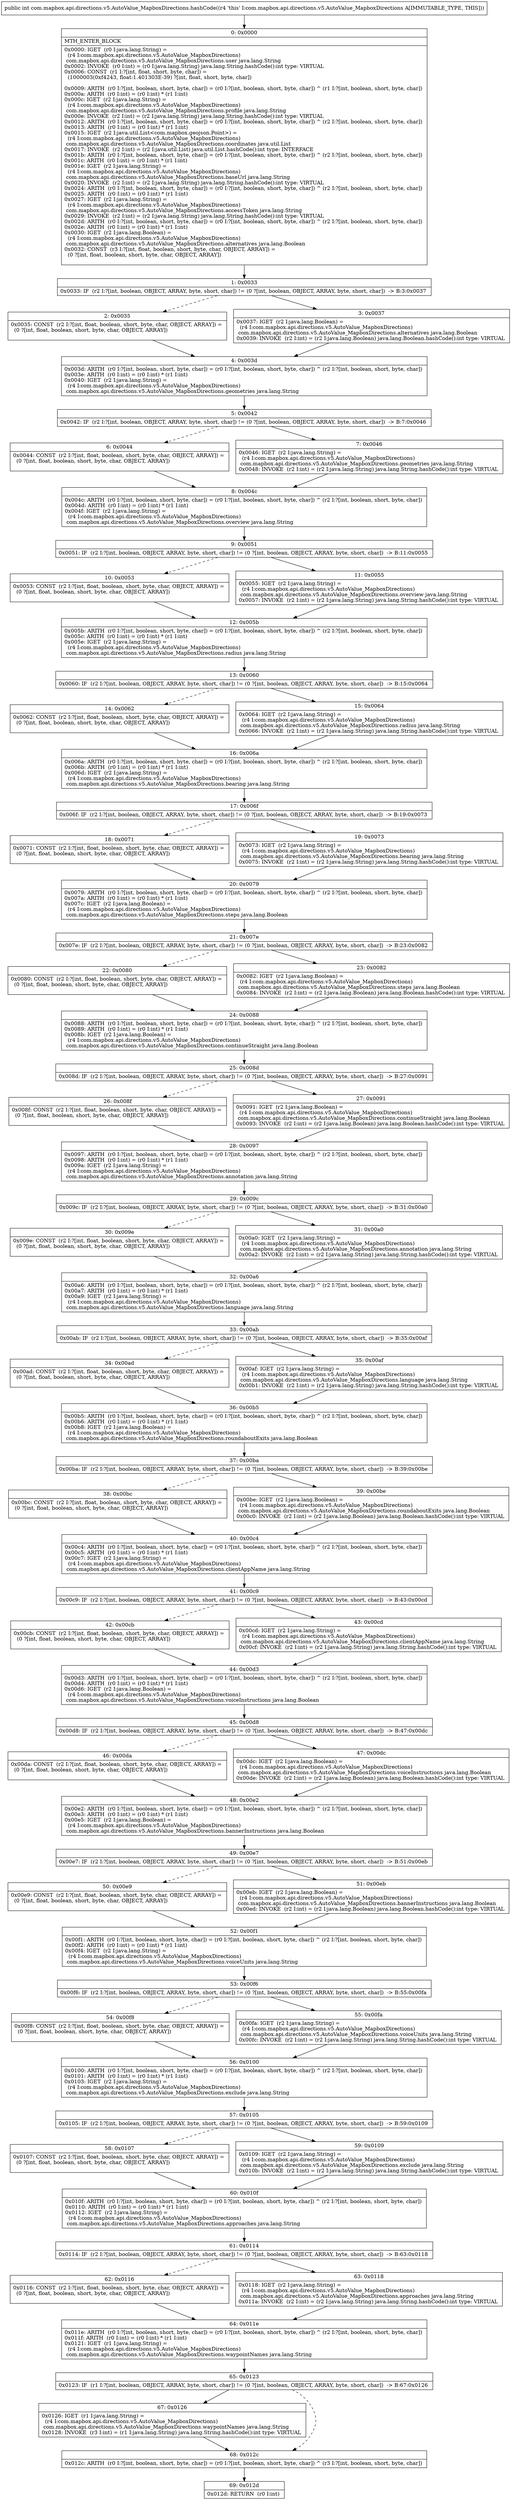 digraph "CFG forcom.mapbox.api.directions.v5.AutoValue_MapboxDirections.hashCode()I" {
Node_0 [shape=record,label="{0\:\ 0x0000|MTH_ENTER_BLOCK\l|0x0000: IGET  (r0 I:java.lang.String) = \l  (r4 I:com.mapbox.api.directions.v5.AutoValue_MapboxDirections)\l com.mapbox.api.directions.v5.AutoValue_MapboxDirections.user java.lang.String \l0x0002: INVOKE  (r0 I:int) = (r0 I:java.lang.String) java.lang.String.hashCode():int type: VIRTUAL \l0x0006: CONST  (r1 I:?[int, float, short, byte, char]) = \l  (1000003(0xf4243, float:1.401303E\-39) ?[int, float, short, byte, char])\l \l0x0009: ARITH  (r0 I:?[int, boolean, short, byte, char]) = (r0 I:?[int, boolean, short, byte, char]) ^ (r1 I:?[int, boolean, short, byte, char]) \l0x000a: ARITH  (r0 I:int) = (r0 I:int) * (r1 I:int) \l0x000c: IGET  (r2 I:java.lang.String) = \l  (r4 I:com.mapbox.api.directions.v5.AutoValue_MapboxDirections)\l com.mapbox.api.directions.v5.AutoValue_MapboxDirections.profile java.lang.String \l0x000e: INVOKE  (r2 I:int) = (r2 I:java.lang.String) java.lang.String.hashCode():int type: VIRTUAL \l0x0012: ARITH  (r0 I:?[int, boolean, short, byte, char]) = (r0 I:?[int, boolean, short, byte, char]) ^ (r2 I:?[int, boolean, short, byte, char]) \l0x0013: ARITH  (r0 I:int) = (r0 I:int) * (r1 I:int) \l0x0015: IGET  (r2 I:java.util.List\<com.mapbox.geojson.Point\>) = \l  (r4 I:com.mapbox.api.directions.v5.AutoValue_MapboxDirections)\l com.mapbox.api.directions.v5.AutoValue_MapboxDirections.coordinates java.util.List \l0x0017: INVOKE  (r2 I:int) = (r2 I:java.util.List) java.util.List.hashCode():int type: INTERFACE \l0x001b: ARITH  (r0 I:?[int, boolean, short, byte, char]) = (r0 I:?[int, boolean, short, byte, char]) ^ (r2 I:?[int, boolean, short, byte, char]) \l0x001c: ARITH  (r0 I:int) = (r0 I:int) * (r1 I:int) \l0x001e: IGET  (r2 I:java.lang.String) = \l  (r4 I:com.mapbox.api.directions.v5.AutoValue_MapboxDirections)\l com.mapbox.api.directions.v5.AutoValue_MapboxDirections.baseUrl java.lang.String \l0x0020: INVOKE  (r2 I:int) = (r2 I:java.lang.String) java.lang.String.hashCode():int type: VIRTUAL \l0x0024: ARITH  (r0 I:?[int, boolean, short, byte, char]) = (r0 I:?[int, boolean, short, byte, char]) ^ (r2 I:?[int, boolean, short, byte, char]) \l0x0025: ARITH  (r0 I:int) = (r0 I:int) * (r1 I:int) \l0x0027: IGET  (r2 I:java.lang.String) = \l  (r4 I:com.mapbox.api.directions.v5.AutoValue_MapboxDirections)\l com.mapbox.api.directions.v5.AutoValue_MapboxDirections.accessToken java.lang.String \l0x0029: INVOKE  (r2 I:int) = (r2 I:java.lang.String) java.lang.String.hashCode():int type: VIRTUAL \l0x002d: ARITH  (r0 I:?[int, boolean, short, byte, char]) = (r0 I:?[int, boolean, short, byte, char]) ^ (r2 I:?[int, boolean, short, byte, char]) \l0x002e: ARITH  (r0 I:int) = (r0 I:int) * (r1 I:int) \l0x0030: IGET  (r2 I:java.lang.Boolean) = \l  (r4 I:com.mapbox.api.directions.v5.AutoValue_MapboxDirections)\l com.mapbox.api.directions.v5.AutoValue_MapboxDirections.alternatives java.lang.Boolean \l0x0032: CONST  (r3 I:?[int, float, boolean, short, byte, char, OBJECT, ARRAY]) = \l  (0 ?[int, float, boolean, short, byte, char, OBJECT, ARRAY])\l \l}"];
Node_1 [shape=record,label="{1\:\ 0x0033|0x0033: IF  (r2 I:?[int, boolean, OBJECT, ARRAY, byte, short, char]) != (0 ?[int, boolean, OBJECT, ARRAY, byte, short, char])  \-\> B:3:0x0037 \l}"];
Node_2 [shape=record,label="{2\:\ 0x0035|0x0035: CONST  (r2 I:?[int, float, boolean, short, byte, char, OBJECT, ARRAY]) = \l  (0 ?[int, float, boolean, short, byte, char, OBJECT, ARRAY])\l \l}"];
Node_3 [shape=record,label="{3\:\ 0x0037|0x0037: IGET  (r2 I:java.lang.Boolean) = \l  (r4 I:com.mapbox.api.directions.v5.AutoValue_MapboxDirections)\l com.mapbox.api.directions.v5.AutoValue_MapboxDirections.alternatives java.lang.Boolean \l0x0039: INVOKE  (r2 I:int) = (r2 I:java.lang.Boolean) java.lang.Boolean.hashCode():int type: VIRTUAL \l}"];
Node_4 [shape=record,label="{4\:\ 0x003d|0x003d: ARITH  (r0 I:?[int, boolean, short, byte, char]) = (r0 I:?[int, boolean, short, byte, char]) ^ (r2 I:?[int, boolean, short, byte, char]) \l0x003e: ARITH  (r0 I:int) = (r0 I:int) * (r1 I:int) \l0x0040: IGET  (r2 I:java.lang.String) = \l  (r4 I:com.mapbox.api.directions.v5.AutoValue_MapboxDirections)\l com.mapbox.api.directions.v5.AutoValue_MapboxDirections.geometries java.lang.String \l}"];
Node_5 [shape=record,label="{5\:\ 0x0042|0x0042: IF  (r2 I:?[int, boolean, OBJECT, ARRAY, byte, short, char]) != (0 ?[int, boolean, OBJECT, ARRAY, byte, short, char])  \-\> B:7:0x0046 \l}"];
Node_6 [shape=record,label="{6\:\ 0x0044|0x0044: CONST  (r2 I:?[int, float, boolean, short, byte, char, OBJECT, ARRAY]) = \l  (0 ?[int, float, boolean, short, byte, char, OBJECT, ARRAY])\l \l}"];
Node_7 [shape=record,label="{7\:\ 0x0046|0x0046: IGET  (r2 I:java.lang.String) = \l  (r4 I:com.mapbox.api.directions.v5.AutoValue_MapboxDirections)\l com.mapbox.api.directions.v5.AutoValue_MapboxDirections.geometries java.lang.String \l0x0048: INVOKE  (r2 I:int) = (r2 I:java.lang.String) java.lang.String.hashCode():int type: VIRTUAL \l}"];
Node_8 [shape=record,label="{8\:\ 0x004c|0x004c: ARITH  (r0 I:?[int, boolean, short, byte, char]) = (r0 I:?[int, boolean, short, byte, char]) ^ (r2 I:?[int, boolean, short, byte, char]) \l0x004d: ARITH  (r0 I:int) = (r0 I:int) * (r1 I:int) \l0x004f: IGET  (r2 I:java.lang.String) = \l  (r4 I:com.mapbox.api.directions.v5.AutoValue_MapboxDirections)\l com.mapbox.api.directions.v5.AutoValue_MapboxDirections.overview java.lang.String \l}"];
Node_9 [shape=record,label="{9\:\ 0x0051|0x0051: IF  (r2 I:?[int, boolean, OBJECT, ARRAY, byte, short, char]) != (0 ?[int, boolean, OBJECT, ARRAY, byte, short, char])  \-\> B:11:0x0055 \l}"];
Node_10 [shape=record,label="{10\:\ 0x0053|0x0053: CONST  (r2 I:?[int, float, boolean, short, byte, char, OBJECT, ARRAY]) = \l  (0 ?[int, float, boolean, short, byte, char, OBJECT, ARRAY])\l \l}"];
Node_11 [shape=record,label="{11\:\ 0x0055|0x0055: IGET  (r2 I:java.lang.String) = \l  (r4 I:com.mapbox.api.directions.v5.AutoValue_MapboxDirections)\l com.mapbox.api.directions.v5.AutoValue_MapboxDirections.overview java.lang.String \l0x0057: INVOKE  (r2 I:int) = (r2 I:java.lang.String) java.lang.String.hashCode():int type: VIRTUAL \l}"];
Node_12 [shape=record,label="{12\:\ 0x005b|0x005b: ARITH  (r0 I:?[int, boolean, short, byte, char]) = (r0 I:?[int, boolean, short, byte, char]) ^ (r2 I:?[int, boolean, short, byte, char]) \l0x005c: ARITH  (r0 I:int) = (r0 I:int) * (r1 I:int) \l0x005e: IGET  (r2 I:java.lang.String) = \l  (r4 I:com.mapbox.api.directions.v5.AutoValue_MapboxDirections)\l com.mapbox.api.directions.v5.AutoValue_MapboxDirections.radius java.lang.String \l}"];
Node_13 [shape=record,label="{13\:\ 0x0060|0x0060: IF  (r2 I:?[int, boolean, OBJECT, ARRAY, byte, short, char]) != (0 ?[int, boolean, OBJECT, ARRAY, byte, short, char])  \-\> B:15:0x0064 \l}"];
Node_14 [shape=record,label="{14\:\ 0x0062|0x0062: CONST  (r2 I:?[int, float, boolean, short, byte, char, OBJECT, ARRAY]) = \l  (0 ?[int, float, boolean, short, byte, char, OBJECT, ARRAY])\l \l}"];
Node_15 [shape=record,label="{15\:\ 0x0064|0x0064: IGET  (r2 I:java.lang.String) = \l  (r4 I:com.mapbox.api.directions.v5.AutoValue_MapboxDirections)\l com.mapbox.api.directions.v5.AutoValue_MapboxDirections.radius java.lang.String \l0x0066: INVOKE  (r2 I:int) = (r2 I:java.lang.String) java.lang.String.hashCode():int type: VIRTUAL \l}"];
Node_16 [shape=record,label="{16\:\ 0x006a|0x006a: ARITH  (r0 I:?[int, boolean, short, byte, char]) = (r0 I:?[int, boolean, short, byte, char]) ^ (r2 I:?[int, boolean, short, byte, char]) \l0x006b: ARITH  (r0 I:int) = (r0 I:int) * (r1 I:int) \l0x006d: IGET  (r2 I:java.lang.String) = \l  (r4 I:com.mapbox.api.directions.v5.AutoValue_MapboxDirections)\l com.mapbox.api.directions.v5.AutoValue_MapboxDirections.bearing java.lang.String \l}"];
Node_17 [shape=record,label="{17\:\ 0x006f|0x006f: IF  (r2 I:?[int, boolean, OBJECT, ARRAY, byte, short, char]) != (0 ?[int, boolean, OBJECT, ARRAY, byte, short, char])  \-\> B:19:0x0073 \l}"];
Node_18 [shape=record,label="{18\:\ 0x0071|0x0071: CONST  (r2 I:?[int, float, boolean, short, byte, char, OBJECT, ARRAY]) = \l  (0 ?[int, float, boolean, short, byte, char, OBJECT, ARRAY])\l \l}"];
Node_19 [shape=record,label="{19\:\ 0x0073|0x0073: IGET  (r2 I:java.lang.String) = \l  (r4 I:com.mapbox.api.directions.v5.AutoValue_MapboxDirections)\l com.mapbox.api.directions.v5.AutoValue_MapboxDirections.bearing java.lang.String \l0x0075: INVOKE  (r2 I:int) = (r2 I:java.lang.String) java.lang.String.hashCode():int type: VIRTUAL \l}"];
Node_20 [shape=record,label="{20\:\ 0x0079|0x0079: ARITH  (r0 I:?[int, boolean, short, byte, char]) = (r0 I:?[int, boolean, short, byte, char]) ^ (r2 I:?[int, boolean, short, byte, char]) \l0x007a: ARITH  (r0 I:int) = (r0 I:int) * (r1 I:int) \l0x007c: IGET  (r2 I:java.lang.Boolean) = \l  (r4 I:com.mapbox.api.directions.v5.AutoValue_MapboxDirections)\l com.mapbox.api.directions.v5.AutoValue_MapboxDirections.steps java.lang.Boolean \l}"];
Node_21 [shape=record,label="{21\:\ 0x007e|0x007e: IF  (r2 I:?[int, boolean, OBJECT, ARRAY, byte, short, char]) != (0 ?[int, boolean, OBJECT, ARRAY, byte, short, char])  \-\> B:23:0x0082 \l}"];
Node_22 [shape=record,label="{22\:\ 0x0080|0x0080: CONST  (r2 I:?[int, float, boolean, short, byte, char, OBJECT, ARRAY]) = \l  (0 ?[int, float, boolean, short, byte, char, OBJECT, ARRAY])\l \l}"];
Node_23 [shape=record,label="{23\:\ 0x0082|0x0082: IGET  (r2 I:java.lang.Boolean) = \l  (r4 I:com.mapbox.api.directions.v5.AutoValue_MapboxDirections)\l com.mapbox.api.directions.v5.AutoValue_MapboxDirections.steps java.lang.Boolean \l0x0084: INVOKE  (r2 I:int) = (r2 I:java.lang.Boolean) java.lang.Boolean.hashCode():int type: VIRTUAL \l}"];
Node_24 [shape=record,label="{24\:\ 0x0088|0x0088: ARITH  (r0 I:?[int, boolean, short, byte, char]) = (r0 I:?[int, boolean, short, byte, char]) ^ (r2 I:?[int, boolean, short, byte, char]) \l0x0089: ARITH  (r0 I:int) = (r0 I:int) * (r1 I:int) \l0x008b: IGET  (r2 I:java.lang.Boolean) = \l  (r4 I:com.mapbox.api.directions.v5.AutoValue_MapboxDirections)\l com.mapbox.api.directions.v5.AutoValue_MapboxDirections.continueStraight java.lang.Boolean \l}"];
Node_25 [shape=record,label="{25\:\ 0x008d|0x008d: IF  (r2 I:?[int, boolean, OBJECT, ARRAY, byte, short, char]) != (0 ?[int, boolean, OBJECT, ARRAY, byte, short, char])  \-\> B:27:0x0091 \l}"];
Node_26 [shape=record,label="{26\:\ 0x008f|0x008f: CONST  (r2 I:?[int, float, boolean, short, byte, char, OBJECT, ARRAY]) = \l  (0 ?[int, float, boolean, short, byte, char, OBJECT, ARRAY])\l \l}"];
Node_27 [shape=record,label="{27\:\ 0x0091|0x0091: IGET  (r2 I:java.lang.Boolean) = \l  (r4 I:com.mapbox.api.directions.v5.AutoValue_MapboxDirections)\l com.mapbox.api.directions.v5.AutoValue_MapboxDirections.continueStraight java.lang.Boolean \l0x0093: INVOKE  (r2 I:int) = (r2 I:java.lang.Boolean) java.lang.Boolean.hashCode():int type: VIRTUAL \l}"];
Node_28 [shape=record,label="{28\:\ 0x0097|0x0097: ARITH  (r0 I:?[int, boolean, short, byte, char]) = (r0 I:?[int, boolean, short, byte, char]) ^ (r2 I:?[int, boolean, short, byte, char]) \l0x0098: ARITH  (r0 I:int) = (r0 I:int) * (r1 I:int) \l0x009a: IGET  (r2 I:java.lang.String) = \l  (r4 I:com.mapbox.api.directions.v5.AutoValue_MapboxDirections)\l com.mapbox.api.directions.v5.AutoValue_MapboxDirections.annotation java.lang.String \l}"];
Node_29 [shape=record,label="{29\:\ 0x009c|0x009c: IF  (r2 I:?[int, boolean, OBJECT, ARRAY, byte, short, char]) != (0 ?[int, boolean, OBJECT, ARRAY, byte, short, char])  \-\> B:31:0x00a0 \l}"];
Node_30 [shape=record,label="{30\:\ 0x009e|0x009e: CONST  (r2 I:?[int, float, boolean, short, byte, char, OBJECT, ARRAY]) = \l  (0 ?[int, float, boolean, short, byte, char, OBJECT, ARRAY])\l \l}"];
Node_31 [shape=record,label="{31\:\ 0x00a0|0x00a0: IGET  (r2 I:java.lang.String) = \l  (r4 I:com.mapbox.api.directions.v5.AutoValue_MapboxDirections)\l com.mapbox.api.directions.v5.AutoValue_MapboxDirections.annotation java.lang.String \l0x00a2: INVOKE  (r2 I:int) = (r2 I:java.lang.String) java.lang.String.hashCode():int type: VIRTUAL \l}"];
Node_32 [shape=record,label="{32\:\ 0x00a6|0x00a6: ARITH  (r0 I:?[int, boolean, short, byte, char]) = (r0 I:?[int, boolean, short, byte, char]) ^ (r2 I:?[int, boolean, short, byte, char]) \l0x00a7: ARITH  (r0 I:int) = (r0 I:int) * (r1 I:int) \l0x00a9: IGET  (r2 I:java.lang.String) = \l  (r4 I:com.mapbox.api.directions.v5.AutoValue_MapboxDirections)\l com.mapbox.api.directions.v5.AutoValue_MapboxDirections.language java.lang.String \l}"];
Node_33 [shape=record,label="{33\:\ 0x00ab|0x00ab: IF  (r2 I:?[int, boolean, OBJECT, ARRAY, byte, short, char]) != (0 ?[int, boolean, OBJECT, ARRAY, byte, short, char])  \-\> B:35:0x00af \l}"];
Node_34 [shape=record,label="{34\:\ 0x00ad|0x00ad: CONST  (r2 I:?[int, float, boolean, short, byte, char, OBJECT, ARRAY]) = \l  (0 ?[int, float, boolean, short, byte, char, OBJECT, ARRAY])\l \l}"];
Node_35 [shape=record,label="{35\:\ 0x00af|0x00af: IGET  (r2 I:java.lang.String) = \l  (r4 I:com.mapbox.api.directions.v5.AutoValue_MapboxDirections)\l com.mapbox.api.directions.v5.AutoValue_MapboxDirections.language java.lang.String \l0x00b1: INVOKE  (r2 I:int) = (r2 I:java.lang.String) java.lang.String.hashCode():int type: VIRTUAL \l}"];
Node_36 [shape=record,label="{36\:\ 0x00b5|0x00b5: ARITH  (r0 I:?[int, boolean, short, byte, char]) = (r0 I:?[int, boolean, short, byte, char]) ^ (r2 I:?[int, boolean, short, byte, char]) \l0x00b6: ARITH  (r0 I:int) = (r0 I:int) * (r1 I:int) \l0x00b8: IGET  (r2 I:java.lang.Boolean) = \l  (r4 I:com.mapbox.api.directions.v5.AutoValue_MapboxDirections)\l com.mapbox.api.directions.v5.AutoValue_MapboxDirections.roundaboutExits java.lang.Boolean \l}"];
Node_37 [shape=record,label="{37\:\ 0x00ba|0x00ba: IF  (r2 I:?[int, boolean, OBJECT, ARRAY, byte, short, char]) != (0 ?[int, boolean, OBJECT, ARRAY, byte, short, char])  \-\> B:39:0x00be \l}"];
Node_38 [shape=record,label="{38\:\ 0x00bc|0x00bc: CONST  (r2 I:?[int, float, boolean, short, byte, char, OBJECT, ARRAY]) = \l  (0 ?[int, float, boolean, short, byte, char, OBJECT, ARRAY])\l \l}"];
Node_39 [shape=record,label="{39\:\ 0x00be|0x00be: IGET  (r2 I:java.lang.Boolean) = \l  (r4 I:com.mapbox.api.directions.v5.AutoValue_MapboxDirections)\l com.mapbox.api.directions.v5.AutoValue_MapboxDirections.roundaboutExits java.lang.Boolean \l0x00c0: INVOKE  (r2 I:int) = (r2 I:java.lang.Boolean) java.lang.Boolean.hashCode():int type: VIRTUAL \l}"];
Node_40 [shape=record,label="{40\:\ 0x00c4|0x00c4: ARITH  (r0 I:?[int, boolean, short, byte, char]) = (r0 I:?[int, boolean, short, byte, char]) ^ (r2 I:?[int, boolean, short, byte, char]) \l0x00c5: ARITH  (r0 I:int) = (r0 I:int) * (r1 I:int) \l0x00c7: IGET  (r2 I:java.lang.String) = \l  (r4 I:com.mapbox.api.directions.v5.AutoValue_MapboxDirections)\l com.mapbox.api.directions.v5.AutoValue_MapboxDirections.clientAppName java.lang.String \l}"];
Node_41 [shape=record,label="{41\:\ 0x00c9|0x00c9: IF  (r2 I:?[int, boolean, OBJECT, ARRAY, byte, short, char]) != (0 ?[int, boolean, OBJECT, ARRAY, byte, short, char])  \-\> B:43:0x00cd \l}"];
Node_42 [shape=record,label="{42\:\ 0x00cb|0x00cb: CONST  (r2 I:?[int, float, boolean, short, byte, char, OBJECT, ARRAY]) = \l  (0 ?[int, float, boolean, short, byte, char, OBJECT, ARRAY])\l \l}"];
Node_43 [shape=record,label="{43\:\ 0x00cd|0x00cd: IGET  (r2 I:java.lang.String) = \l  (r4 I:com.mapbox.api.directions.v5.AutoValue_MapboxDirections)\l com.mapbox.api.directions.v5.AutoValue_MapboxDirections.clientAppName java.lang.String \l0x00cf: INVOKE  (r2 I:int) = (r2 I:java.lang.String) java.lang.String.hashCode():int type: VIRTUAL \l}"];
Node_44 [shape=record,label="{44\:\ 0x00d3|0x00d3: ARITH  (r0 I:?[int, boolean, short, byte, char]) = (r0 I:?[int, boolean, short, byte, char]) ^ (r2 I:?[int, boolean, short, byte, char]) \l0x00d4: ARITH  (r0 I:int) = (r0 I:int) * (r1 I:int) \l0x00d6: IGET  (r2 I:java.lang.Boolean) = \l  (r4 I:com.mapbox.api.directions.v5.AutoValue_MapboxDirections)\l com.mapbox.api.directions.v5.AutoValue_MapboxDirections.voiceInstructions java.lang.Boolean \l}"];
Node_45 [shape=record,label="{45\:\ 0x00d8|0x00d8: IF  (r2 I:?[int, boolean, OBJECT, ARRAY, byte, short, char]) != (0 ?[int, boolean, OBJECT, ARRAY, byte, short, char])  \-\> B:47:0x00dc \l}"];
Node_46 [shape=record,label="{46\:\ 0x00da|0x00da: CONST  (r2 I:?[int, float, boolean, short, byte, char, OBJECT, ARRAY]) = \l  (0 ?[int, float, boolean, short, byte, char, OBJECT, ARRAY])\l \l}"];
Node_47 [shape=record,label="{47\:\ 0x00dc|0x00dc: IGET  (r2 I:java.lang.Boolean) = \l  (r4 I:com.mapbox.api.directions.v5.AutoValue_MapboxDirections)\l com.mapbox.api.directions.v5.AutoValue_MapboxDirections.voiceInstructions java.lang.Boolean \l0x00de: INVOKE  (r2 I:int) = (r2 I:java.lang.Boolean) java.lang.Boolean.hashCode():int type: VIRTUAL \l}"];
Node_48 [shape=record,label="{48\:\ 0x00e2|0x00e2: ARITH  (r0 I:?[int, boolean, short, byte, char]) = (r0 I:?[int, boolean, short, byte, char]) ^ (r2 I:?[int, boolean, short, byte, char]) \l0x00e3: ARITH  (r0 I:int) = (r0 I:int) * (r1 I:int) \l0x00e5: IGET  (r2 I:java.lang.Boolean) = \l  (r4 I:com.mapbox.api.directions.v5.AutoValue_MapboxDirections)\l com.mapbox.api.directions.v5.AutoValue_MapboxDirections.bannerInstructions java.lang.Boolean \l}"];
Node_49 [shape=record,label="{49\:\ 0x00e7|0x00e7: IF  (r2 I:?[int, boolean, OBJECT, ARRAY, byte, short, char]) != (0 ?[int, boolean, OBJECT, ARRAY, byte, short, char])  \-\> B:51:0x00eb \l}"];
Node_50 [shape=record,label="{50\:\ 0x00e9|0x00e9: CONST  (r2 I:?[int, float, boolean, short, byte, char, OBJECT, ARRAY]) = \l  (0 ?[int, float, boolean, short, byte, char, OBJECT, ARRAY])\l \l}"];
Node_51 [shape=record,label="{51\:\ 0x00eb|0x00eb: IGET  (r2 I:java.lang.Boolean) = \l  (r4 I:com.mapbox.api.directions.v5.AutoValue_MapboxDirections)\l com.mapbox.api.directions.v5.AutoValue_MapboxDirections.bannerInstructions java.lang.Boolean \l0x00ed: INVOKE  (r2 I:int) = (r2 I:java.lang.Boolean) java.lang.Boolean.hashCode():int type: VIRTUAL \l}"];
Node_52 [shape=record,label="{52\:\ 0x00f1|0x00f1: ARITH  (r0 I:?[int, boolean, short, byte, char]) = (r0 I:?[int, boolean, short, byte, char]) ^ (r2 I:?[int, boolean, short, byte, char]) \l0x00f2: ARITH  (r0 I:int) = (r0 I:int) * (r1 I:int) \l0x00f4: IGET  (r2 I:java.lang.String) = \l  (r4 I:com.mapbox.api.directions.v5.AutoValue_MapboxDirections)\l com.mapbox.api.directions.v5.AutoValue_MapboxDirections.voiceUnits java.lang.String \l}"];
Node_53 [shape=record,label="{53\:\ 0x00f6|0x00f6: IF  (r2 I:?[int, boolean, OBJECT, ARRAY, byte, short, char]) != (0 ?[int, boolean, OBJECT, ARRAY, byte, short, char])  \-\> B:55:0x00fa \l}"];
Node_54 [shape=record,label="{54\:\ 0x00f8|0x00f8: CONST  (r2 I:?[int, float, boolean, short, byte, char, OBJECT, ARRAY]) = \l  (0 ?[int, float, boolean, short, byte, char, OBJECT, ARRAY])\l \l}"];
Node_55 [shape=record,label="{55\:\ 0x00fa|0x00fa: IGET  (r2 I:java.lang.String) = \l  (r4 I:com.mapbox.api.directions.v5.AutoValue_MapboxDirections)\l com.mapbox.api.directions.v5.AutoValue_MapboxDirections.voiceUnits java.lang.String \l0x00fc: INVOKE  (r2 I:int) = (r2 I:java.lang.String) java.lang.String.hashCode():int type: VIRTUAL \l}"];
Node_56 [shape=record,label="{56\:\ 0x0100|0x0100: ARITH  (r0 I:?[int, boolean, short, byte, char]) = (r0 I:?[int, boolean, short, byte, char]) ^ (r2 I:?[int, boolean, short, byte, char]) \l0x0101: ARITH  (r0 I:int) = (r0 I:int) * (r1 I:int) \l0x0103: IGET  (r2 I:java.lang.String) = \l  (r4 I:com.mapbox.api.directions.v5.AutoValue_MapboxDirections)\l com.mapbox.api.directions.v5.AutoValue_MapboxDirections.exclude java.lang.String \l}"];
Node_57 [shape=record,label="{57\:\ 0x0105|0x0105: IF  (r2 I:?[int, boolean, OBJECT, ARRAY, byte, short, char]) != (0 ?[int, boolean, OBJECT, ARRAY, byte, short, char])  \-\> B:59:0x0109 \l}"];
Node_58 [shape=record,label="{58\:\ 0x0107|0x0107: CONST  (r2 I:?[int, float, boolean, short, byte, char, OBJECT, ARRAY]) = \l  (0 ?[int, float, boolean, short, byte, char, OBJECT, ARRAY])\l \l}"];
Node_59 [shape=record,label="{59\:\ 0x0109|0x0109: IGET  (r2 I:java.lang.String) = \l  (r4 I:com.mapbox.api.directions.v5.AutoValue_MapboxDirections)\l com.mapbox.api.directions.v5.AutoValue_MapboxDirections.exclude java.lang.String \l0x010b: INVOKE  (r2 I:int) = (r2 I:java.lang.String) java.lang.String.hashCode():int type: VIRTUAL \l}"];
Node_60 [shape=record,label="{60\:\ 0x010f|0x010f: ARITH  (r0 I:?[int, boolean, short, byte, char]) = (r0 I:?[int, boolean, short, byte, char]) ^ (r2 I:?[int, boolean, short, byte, char]) \l0x0110: ARITH  (r0 I:int) = (r0 I:int) * (r1 I:int) \l0x0112: IGET  (r2 I:java.lang.String) = \l  (r4 I:com.mapbox.api.directions.v5.AutoValue_MapboxDirections)\l com.mapbox.api.directions.v5.AutoValue_MapboxDirections.approaches java.lang.String \l}"];
Node_61 [shape=record,label="{61\:\ 0x0114|0x0114: IF  (r2 I:?[int, boolean, OBJECT, ARRAY, byte, short, char]) != (0 ?[int, boolean, OBJECT, ARRAY, byte, short, char])  \-\> B:63:0x0118 \l}"];
Node_62 [shape=record,label="{62\:\ 0x0116|0x0116: CONST  (r2 I:?[int, float, boolean, short, byte, char, OBJECT, ARRAY]) = \l  (0 ?[int, float, boolean, short, byte, char, OBJECT, ARRAY])\l \l}"];
Node_63 [shape=record,label="{63\:\ 0x0118|0x0118: IGET  (r2 I:java.lang.String) = \l  (r4 I:com.mapbox.api.directions.v5.AutoValue_MapboxDirections)\l com.mapbox.api.directions.v5.AutoValue_MapboxDirections.approaches java.lang.String \l0x011a: INVOKE  (r2 I:int) = (r2 I:java.lang.String) java.lang.String.hashCode():int type: VIRTUAL \l}"];
Node_64 [shape=record,label="{64\:\ 0x011e|0x011e: ARITH  (r0 I:?[int, boolean, short, byte, char]) = (r0 I:?[int, boolean, short, byte, char]) ^ (r2 I:?[int, boolean, short, byte, char]) \l0x011f: ARITH  (r0 I:int) = (r0 I:int) * (r1 I:int) \l0x0121: IGET  (r1 I:java.lang.String) = \l  (r4 I:com.mapbox.api.directions.v5.AutoValue_MapboxDirections)\l com.mapbox.api.directions.v5.AutoValue_MapboxDirections.waypointNames java.lang.String \l}"];
Node_65 [shape=record,label="{65\:\ 0x0123|0x0123: IF  (r1 I:?[int, boolean, OBJECT, ARRAY, byte, short, char]) != (0 ?[int, boolean, OBJECT, ARRAY, byte, short, char])  \-\> B:67:0x0126 \l}"];
Node_67 [shape=record,label="{67\:\ 0x0126|0x0126: IGET  (r1 I:java.lang.String) = \l  (r4 I:com.mapbox.api.directions.v5.AutoValue_MapboxDirections)\l com.mapbox.api.directions.v5.AutoValue_MapboxDirections.waypointNames java.lang.String \l0x0128: INVOKE  (r3 I:int) = (r1 I:java.lang.String) java.lang.String.hashCode():int type: VIRTUAL \l}"];
Node_68 [shape=record,label="{68\:\ 0x012c|0x012c: ARITH  (r0 I:?[int, boolean, short, byte, char]) = (r0 I:?[int, boolean, short, byte, char]) ^ (r3 I:?[int, boolean, short, byte, char]) \l}"];
Node_69 [shape=record,label="{69\:\ 0x012d|0x012d: RETURN  (r0 I:int) \l}"];
MethodNode[shape=record,label="{public int com.mapbox.api.directions.v5.AutoValue_MapboxDirections.hashCode((r4 'this' I:com.mapbox.api.directions.v5.AutoValue_MapboxDirections A[IMMUTABLE_TYPE, THIS])) }"];
MethodNode -> Node_0;
Node_0 -> Node_1;
Node_1 -> Node_2[style=dashed];
Node_1 -> Node_3;
Node_2 -> Node_4;
Node_3 -> Node_4;
Node_4 -> Node_5;
Node_5 -> Node_6[style=dashed];
Node_5 -> Node_7;
Node_6 -> Node_8;
Node_7 -> Node_8;
Node_8 -> Node_9;
Node_9 -> Node_10[style=dashed];
Node_9 -> Node_11;
Node_10 -> Node_12;
Node_11 -> Node_12;
Node_12 -> Node_13;
Node_13 -> Node_14[style=dashed];
Node_13 -> Node_15;
Node_14 -> Node_16;
Node_15 -> Node_16;
Node_16 -> Node_17;
Node_17 -> Node_18[style=dashed];
Node_17 -> Node_19;
Node_18 -> Node_20;
Node_19 -> Node_20;
Node_20 -> Node_21;
Node_21 -> Node_22[style=dashed];
Node_21 -> Node_23;
Node_22 -> Node_24;
Node_23 -> Node_24;
Node_24 -> Node_25;
Node_25 -> Node_26[style=dashed];
Node_25 -> Node_27;
Node_26 -> Node_28;
Node_27 -> Node_28;
Node_28 -> Node_29;
Node_29 -> Node_30[style=dashed];
Node_29 -> Node_31;
Node_30 -> Node_32;
Node_31 -> Node_32;
Node_32 -> Node_33;
Node_33 -> Node_34[style=dashed];
Node_33 -> Node_35;
Node_34 -> Node_36;
Node_35 -> Node_36;
Node_36 -> Node_37;
Node_37 -> Node_38[style=dashed];
Node_37 -> Node_39;
Node_38 -> Node_40;
Node_39 -> Node_40;
Node_40 -> Node_41;
Node_41 -> Node_42[style=dashed];
Node_41 -> Node_43;
Node_42 -> Node_44;
Node_43 -> Node_44;
Node_44 -> Node_45;
Node_45 -> Node_46[style=dashed];
Node_45 -> Node_47;
Node_46 -> Node_48;
Node_47 -> Node_48;
Node_48 -> Node_49;
Node_49 -> Node_50[style=dashed];
Node_49 -> Node_51;
Node_50 -> Node_52;
Node_51 -> Node_52;
Node_52 -> Node_53;
Node_53 -> Node_54[style=dashed];
Node_53 -> Node_55;
Node_54 -> Node_56;
Node_55 -> Node_56;
Node_56 -> Node_57;
Node_57 -> Node_58[style=dashed];
Node_57 -> Node_59;
Node_58 -> Node_60;
Node_59 -> Node_60;
Node_60 -> Node_61;
Node_61 -> Node_62[style=dashed];
Node_61 -> Node_63;
Node_62 -> Node_64;
Node_63 -> Node_64;
Node_64 -> Node_65;
Node_65 -> Node_67;
Node_65 -> Node_68[style=dashed];
Node_67 -> Node_68;
Node_68 -> Node_69;
}

